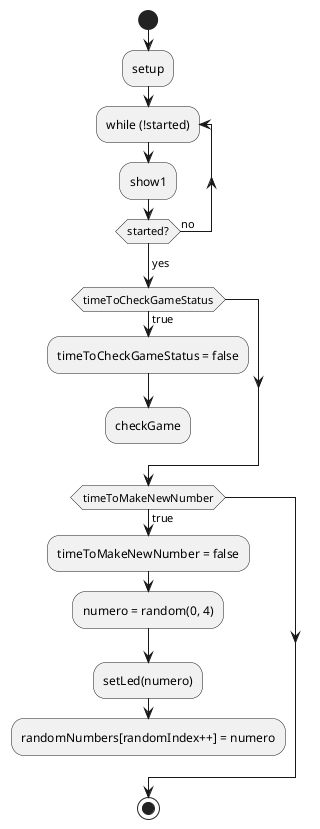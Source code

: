 @startuml
skinparam conditionStyle inside
start

:setup;

repeat :while (!started);
  :show1;
repeatwhile (started?) is (no)
  ->yes;

if (timeToCheckGameStatus) is (true) then
  :timeToCheckGameStatus = false;
  :checkGame;
  detach
endif

if (timeToMakeNewNumber) is (true) then
  :timeToMakeNewNumber = false;
  :numero = random(0, 4);
  :setLed(numero);
  :randomNumbers[randomIndex++] = numero;
  detach
endif
stop
 
@enduml
